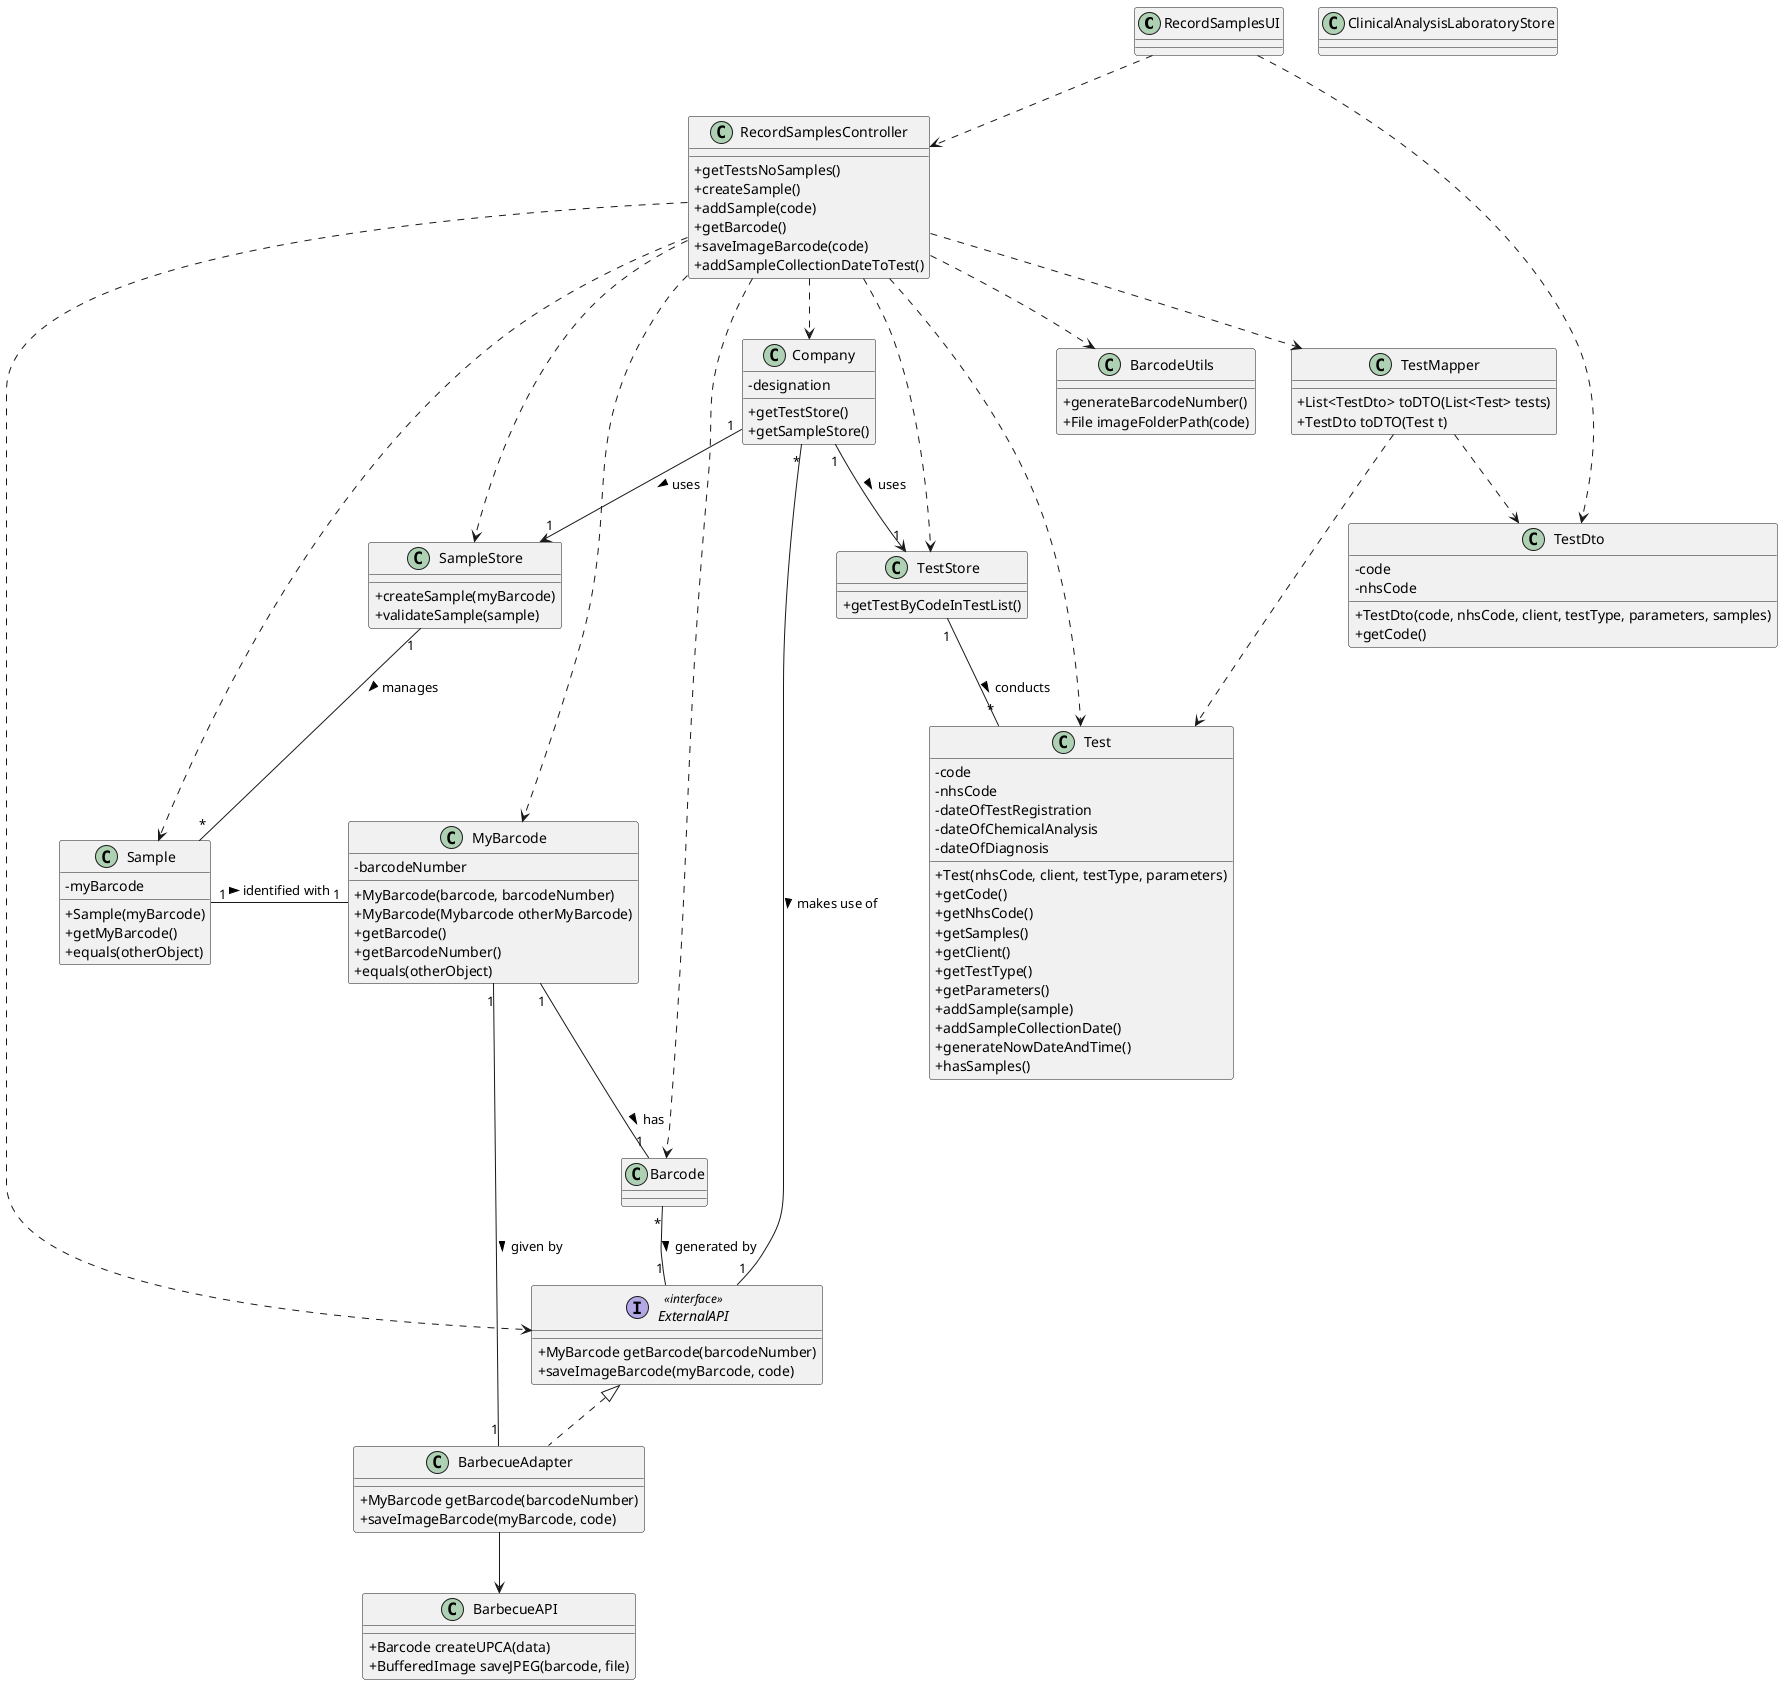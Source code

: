 @startuml

skinparam classAttributeIconSize 0
/'hide empty methods
hide empty attributes'/


class RecordSamplesUI {}

class RecordSamplesController {
+getTestsNoSamples()
+createSample()
+addSample(code)
+getBarcode()
+saveImageBarcode(code)
+addSampleCollectionDateToTest()
}

class Company {
-designation
+getTestStore()
+getSampleStore()
}

class TestStore {
+getTestByCodeInTestList()
}

class TestMapper {
+List<TestDto> toDTO(List<Test> tests)
+TestDto toDTO(Test t)
}

class TestDto {
- code
- nhsCode
+TestDto(code, nhsCode, client, testType, parameters, samples)
+getCode()
}

class Test {
- code
- nhsCode
- dateOfTestRegistration
- dateOfChemicalAnalysis
- dateOfDiagnosis
+Test(nhsCode, client, testType, parameters)
+getCode()
+getNhsCode()
+getSamples()
+getClient()
+getTestType()
+getParameters()
+addSample(sample)
+addSampleCollectionDate()
+generateNowDateAndTime()
+hasSamples()
}

class Sample {
-myBarcode
+Sample(myBarcode)
+getMyBarcode()
+equals(otherObject)
}

class SampleStore {
+createSample(myBarcode)
+validateSample(sample)
}

class Barcode {}

class MyBarcode {
- barcodeNumber
+MyBarcode(barcode, barcodeNumber)
+MyBarcode(Mybarcode otherMyBarcode)
+getBarcode()
+getBarcodeNumber()
+equals(otherObject)
}

interface ExternalAPI <<interface>> {
+MyBarcode getBarcode(barcodeNumber)
+saveImageBarcode(myBarcode, code)
}

class BarbecueAdapter {
+MyBarcode getBarcode(barcodeNumber)
+saveImageBarcode(myBarcode, code)
}

class BarbecueAPI{
+Barcode createUPCA(data)
+BufferedImage saveJPEG(barcode, file)
}

class ClinicalAnalysisLaboratoryStore {}

class BarcodeUtils{
+generateBarcodeNumber()
+File imageFolderPath(code)
}


RecordSamplesUI ..> RecordSamplesController
RecordSamplesUI ..> TestDto
RecordSamplesController ..> TestMapper
RecordSamplesController ..> TestStore
RecordSamplesController ..> SampleStore
RecordSamplesController ..> Company
RecordSamplesController ..> Test
RecordSamplesController ..> Barcode
RecordSamplesController ..> MyBarcode
RecordSamplesController ..> ExternalAPI
RecordSamplesController ..> BarcodeUtils
TestMapper ..> Test
TestMapper ..> TestDto
RecordSamplesController ..> Sample
Company "1" --> "1" SampleStore : uses >
SampleStore "1" -- "*" Sample : manages >
TestStore "1" -- "*" Test : conducts >
Company "1" --> "1" TestStore : uses >
Sample "1" - "1" MyBarcode : identified with >
MyBarcode "1" -- "1" Barcode : has >
Barcode "*" -- "1" ExternalAPI : generated by >
Company "*" -- "1" ExternalAPI : makes use of >
MyBarcode "1" -- "1" BarbecueAdapter : given by >

class BarbecueAdapter implements ExternalAPI

BarbecueAdapter --> BarbecueAPI






@enduml